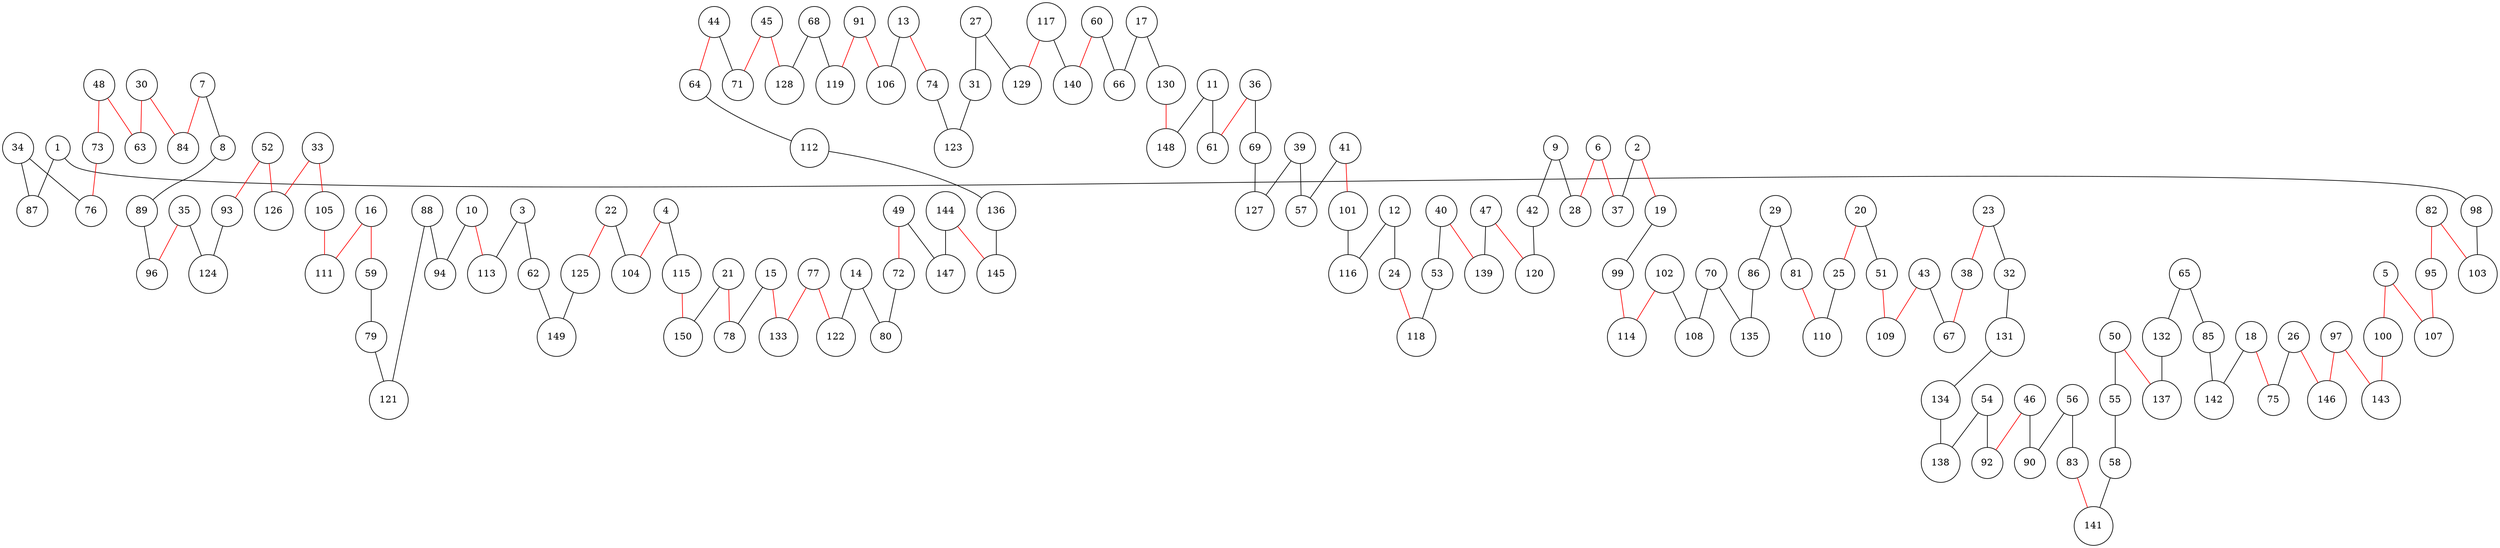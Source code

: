 graph ch150 {
	node [shape=circle fillcolor=white]
	1 [ pos = "1.070403,15.473337!"]
	2 [ pos = "17.502303,14.132669!"]
	3 [ pos = "1.090184,10.096625!"]
	4 [ pos = "1.527918,3.759195!"]
	5 [ pos = "4.090149,18.061076!"]
	6 [ pos = "19.725748,13.395577!"]
	7 [ pos = "3.223497,15.136220!"]
	8 [ pos = "4.045175,14.432919!"]
	9 [ pos = "18.899667,12.749494!"]
	10 [ pos = "2.824434,10.995623!"]
	11 [ pos = "19.938547,5.157585!"]
	12 [ pos = "15.338401,8.211936!"]
	13 [ pos = "5.500969,0.584369!"]
	14 [ pos = "8.084956,6.570059!"]
	15 [ pos = "6.885267,8.048578!"]
	16 [ pos = "7.059753,9.219271!"]
	17 [ pos = "18.576023,1.782125!"]
	18 [ pos = "10.091405,19.063659!"]
	19 [ pos = "18.108887,15.294098!"]
	20 [ pos = "13.960988,12.507889!"]
	21 [ pos = "4.042783,6.530959!"]
	22 [ pos = "0.496421,6.868557!"]
	23 [ pos = "11.366327,6.614630!"]
	24 [ pos = "16.175982,8.073501!"]
	25 [ pos = "13.606060,13.395685!"]
	26 [ pos = "9.218159,15.733723!"]
	27 [ pos = "11.366327,2.137379!"]
	28 [ pos = "19.237331,12.376251!"]
	29 [ pos = "16.331330,15.160349!"]
	30 [ pos = "2.992065,13.804046!"]
	31 [ pos = "10.198446,1.934069!"]
	32 [ pos = "11.447763,7.252775!"]
	33 [ pos = "8.071149,12.203434!"]
	34 [ pos = "1.680444,14.500185!"]
	35 [ pos = "5.425030,13.162452!"]
	36 [ pos = "18.867103,6.479378!"]
	37 [ pos = "18.270090,13.358259!"]
	38 [ pos = "11.865719,6.670250!"]
	39 [ pos = "15.646513,4.621880!"]
	40 [ pos = "17.630354,9.701864!"]
	41 [ pos = "14.148181,4.234848!"]
	42 [ pos = "18.011843,12.392609!"]
	43 [ pos = "13.468938,8.983704!"]
	44 [ pos = "3.952441,3.921676!"]
	45 [ pos = "2.618437,3.145515!"]
	46 [ pos = "11.170158,12.121648!"]
	47 [ pos = "16.158153,12.269814!"]
	48 [ pos = "1.558884,12.538326!"]
	49 [ pos = "9.559195,4.397102!"]
	50 [ pos = "15.182289,17.508351!"]
	51 [ pos = "13.601401,11.029699!"]
	52 [ pos = "6.542394,11.734786!"]
	53 [ pos = "16.536081,9.186936!"]
	54 [ pos = "10.261551,11.563840!"]
	55 [ pos = "13.908183,16.955286!"]
	56 [ pos = "9.811320,14.561400!"]
	57 [ pos = "15.163236,3.936547!"]
	58 [ pos = "14.261036,16.474033!"]
	59 [ pos = "6.413330,8.933551!"]
	60 [ pos = "17.035141,2.339060!"]
	61 [ pos = "18.914176,6.205405!"]
	62 [ pos = "1.249088,8.733548!"]
	63 [ pos = "2.271939,12.750256!"]
	64 [ pos = "6.015869,3.737186!"]
	65 [ pos = "12.358570,17.995009!"]
	66 [ pos = "17.818877,1.978143!"]
	67 [ pos = "12.480229,8.089219!"]
	68 [ pos = "1.698731,1.147273!"]
	69 [ pos = "18.038287,6.585578!"]
	70 [ pos = "16.563128,17.183806!"]
	71 [ pos = "3.369725,3.230125!"]
	72 [ pos = "8.513946,4.754946!"]
	73 [ pos = "0.650838,13.023861!"]
	74 [ pos = "7.425179,0.303629!"]
	75 [ pos = "9.788122,17.136692!"]
	76 [ pos = "0.286649,13.978693!"]
	77 [ pos = "9.014315,7.811661!"]
	78 [ pos = "6.310011,7.721729!"]
	79 [ pos = "5.492731,8.982619!"]
	80 [ pos = "7.762392,6.441175!"]
	81 [ pos = "15.173795,14.411434!"]
	82 [ pos = "1.216036,18.765668!"]
	83 [ pos = "11.325409,15.423468!"]
	84 [ pos = "3.392617,14.544262!"]
	85 [ pos = "11.312941,20.000000!"]
	86 [ pos = "15.982435,16.035927!"]
	87 [ pos = "0.647488,15.045568!"]
	88 [ pos = "3.877925,9.315896!"]
	89 [ pos = "4.044120,13.873387!"]
	90 [ pos = "11.343897,13.173151!"]
	91 [ pos = "2.508785,0.560857!"]
	92 [ pos = "10.018748,12.026605!"]
	93 [ pos = "6.195552,13.336857!"]
	94 [ pos = "3.743152,10.039465!"]
	95 [ pos = "2.076600,18.463202!"]
	96 [ pos = "4.134168,13.077851!"]
	97 [ pos = "6.071797,17.008998!"]
	98 [ pos = "1.427191,15.479799!"]
	99 [ pos = "18.775098,15.956568!"]
	100 [ pos = "5.048883,18.541505!"]
	101 [ pos = "14.306094,5.682120!"]
	102 [ pos = "18.135347,17.520978!"]
	103 [ pos = "1.708378,15.771338!"]
	104 [ pos = "0.434990,4.089678!"]
	105 [ pos = "8.091214,10.762651!"]
	106 [ pos = "4.189593,1.127121!"]
	107 [ pos = "2.912454,18.157671!"]
	108 [ pos = "16.816733,16.599385!"]
	109 [ pos = "13.073289,10.007079!"]
	110 [ pos = "15.366332,13.511332!"]
	111 [ pos = "7.701285,10.506265!"]
	112 [ pos = "6.858946,2.934217!"]
	113 [ pos = "2.529321,10.980131!"]
	114 [ pos = "18.838540,16.695529!"]
	115 [ pos = "2.794301,4.501713!"]
	116 [ pos = "14.484400,6.661607!"]
	117 [ pos = "14.302496,1.855901!"]
	118 [ pos = "16.994222,7.887330!"]
	119 [ pos = "1.893560,0.689934!"]
	120 [ pos = "17.108910,11.852279!"]
	121 [ pos = "4.926364,9.846400!"]
	122 [ pos = "8.562264,7.199885!"]
	123 [ pos = "8.686824,0.601901!"]
	124 [ pos = "5.657935,14.649360!"]
	125 [ pos = "1.601628,6.949344!"]
	126 [ pos = "7.306444,12.833197!"]
	127 [ pos = "17.395079,6.362549!"]
	128 [ pos = "2.009106,2.227835!"]
	129 [ pos = "11.385518,3.418191!"]
	130 [ pos = "18.169060,3.811735!"]
	131 [ pos = "10.817101,7.784879!"]
	132 [ pos = "13.860669,19.357731!"]
	133 [ pos = "7.973012,8.575118!"]
	134 [ pos = "10.911600,10.302055!"]
	135 [ pos = "15.942161,17.020343!"]
	136 [ pos = "7.120674,2.191720!"]
	137 [ pos = "16.093627,19.156603!"]
	138 [ pos = "11.394682,11.225968!"]
	139 [ pos = "16.893844,10.599616!"]
	140 [ pos = "15.959136,0.012005!"]
	141 [ pos = "13.191899,15.167891!"]
	142 [ pos = "10.141679,19.595931!"]
	143 [ pos = "5.536833,19.148170!"]
	144 [ pos = "10.072770,4.012003!"]
	145 [ pos = "8.818241,3.293759!"]
	146 [ pos = "8.565319,15.169705!"]
	147 [ pos = "9.557024,4.350001!"]
	148 [ pos = "19.754931,3.847665!"]
	149 [ pos = "1.374617,7.747062!"]
	150 [ pos = "2.620210,4.756116!"]

	1 -- 87 [color = black]
	1 -- 98 [color = black]
	2 -- 19 [color = red]
	2 -- 37 [color = black]
	3 -- 62 [color = black]
	3 -- 113 [color = black]
	4 -- 104 [color = red]
	4 -- 115 [color = black]
	5 -- 100 [color = red]
	5 -- 107 [color = red]
	6 -- 28 [color = red]
	6 -- 37 [color = red]
	7 -- 8 [color = black]
	7 -- 84 [color = red]
	8 -- 89 [color = black]
	9 -- 28 [color = black]
	9 -- 42 [color = black]
	10 -- 94 [color = black]
	10 -- 113 [color = red]
	11 -- 61 [color = black]
	11 -- 148 [color = black]
	12 -- 24 [color = black]
	12 -- 116 [color = black]
	13 -- 74 [color = red]
	13 -- 106 [color = black]
	14 -- 80 [color = black]
	14 -- 122 [color = black]
	15 -- 78 [color = black]
	15 -- 133 [color = red]
	16 -- 59 [color = red]
	16 -- 111 [color = red]
	17 -- 66 [color = black]
	17 -- 130 [color = black]
	18 -- 75 [color = red]
	18 -- 142 [color = black]
	19 -- 99 [color = black]
	20 -- 25 [color = red]
	20 -- 51 [color = black]
	21 -- 78 [color = red]
	21 -- 150 [color = black]
	22 -- 104 [color = black]
	22 -- 125 [color = red]
	23 -- 32 [color = black]
	23 -- 38 [color = red]
	24 -- 118 [color = red]
	25 -- 110 [color = black]
	26 -- 75 [color = black]
	26 -- 146 [color = red]
	27 -- 31 [color = black]
	27 -- 129 [color = black]
	29 -- 81 [color = black]
	29 -- 86 [color = black]
	30 -- 63 [color = red]
	30 -- 84 [color = red]
	31 -- 123 [color = black]
	32 -- 131 [color = black]
	33 -- 105 [color = red]
	33 -- 126 [color = red]
	34 -- 76 [color = black]
	34 -- 87 [color = black]
	35 -- 96 [color = red]
	35 -- 124 [color = black]
	36 -- 61 [color = red]
	36 -- 69 [color = black]
	38 -- 67 [color = red]
	39 -- 57 [color = black]
	39 -- 127 [color = black]
	40 -- 53 [color = black]
	40 -- 139 [color = red]
	41 -- 57 [color = black]
	41 -- 101 [color = red]
	42 -- 120 [color = black]
	43 -- 67 [color = black]
	43 -- 109 [color = red]
	44 -- 64 [color = red]
	44 -- 71 [color = black]
	45 -- 71 [color = red]
	45 -- 128 [color = red]
	46 -- 90 [color = black]
	46 -- 92 [color = red]
	47 -- 120 [color = red]
	47 -- 139 [color = black]
	48 -- 63 [color = red]
	48 -- 73 [color = red]
	49 -- 72 [color = red]
	49 -- 147 [color = black]
	50 -- 55 [color = black]
	50 -- 137 [color = red]
	51 -- 109 [color = red]
	52 -- 93 [color = red]
	52 -- 126 [color = red]
	53 -- 118 [color = black]
	54 -- 92 [color = black]
	54 -- 138 [color = black]
	55 -- 58 [color = black]
	56 -- 83 [color = black]
	56 -- 90 [color = black]
	58 -- 141 [color = black]
	59 -- 79 [color = black]
	60 -- 66 [color = black]
	60 -- 140 [color = red]
	62 -- 149 [color = black]
	64 -- 112 [color = black]
	65 -- 85 [color = black]
	65 -- 132 [color = black]
	68 -- 119 [color = black]
	68 -- 128 [color = black]
	69 -- 127 [color = black]
	70 -- 108 [color = black]
	70 -- 135 [color = black]
	72 -- 80 [color = black]
	73 -- 76 [color = red]
	74 -- 123 [color = black]
	77 -- 122 [color = red]
	77 -- 133 [color = red]
	79 -- 121 [color = black]
	81 -- 110 [color = red]
	82 -- 95 [color = red]
	82 -- 103 [color = red]
	83 -- 141 [color = red]
	85 -- 142 [color = black]
	86 -- 135 [color = black]
	88 -- 94 [color = black]
	88 -- 121 [color = black]
	89 -- 96 [color = black]
	91 -- 106 [color = red]
	91 -- 119 [color = red]
	93 -- 124 [color = black]
	95 -- 107 [color = red]
	97 -- 143 [color = red]
	97 -- 146 [color = red]
	98 -- 103 [color = black]
	99 -- 114 [color = red]
	100 -- 143 [color = red]
	101 -- 116 [color = black]
	102 -- 108 [color = black]
	102 -- 114 [color = red]
	105 -- 111 [color = red]
	112 -- 136 [color = black]
	115 -- 150 [color = red]
	117 -- 129 [color = red]
	117 -- 140 [color = black]
	125 -- 149 [color = black]
	130 -- 148 [color = red]
	131 -- 134 [color = black]
	132 -- 137 [color = black]
	134 -- 138 [color = black]
	136 -- 145 [color = black]
	144 -- 145 [color = red]
	144 -- 147 [color = black]
}